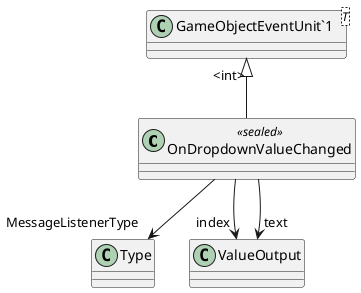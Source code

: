 @startuml
class OnDropdownValueChanged <<sealed>> {
}
class "GameObjectEventUnit`1"<T> {
}
"GameObjectEventUnit`1" "<int>" <|-- OnDropdownValueChanged
OnDropdownValueChanged --> "MessageListenerType" Type
OnDropdownValueChanged --> "index" ValueOutput
OnDropdownValueChanged --> "text" ValueOutput
@enduml
